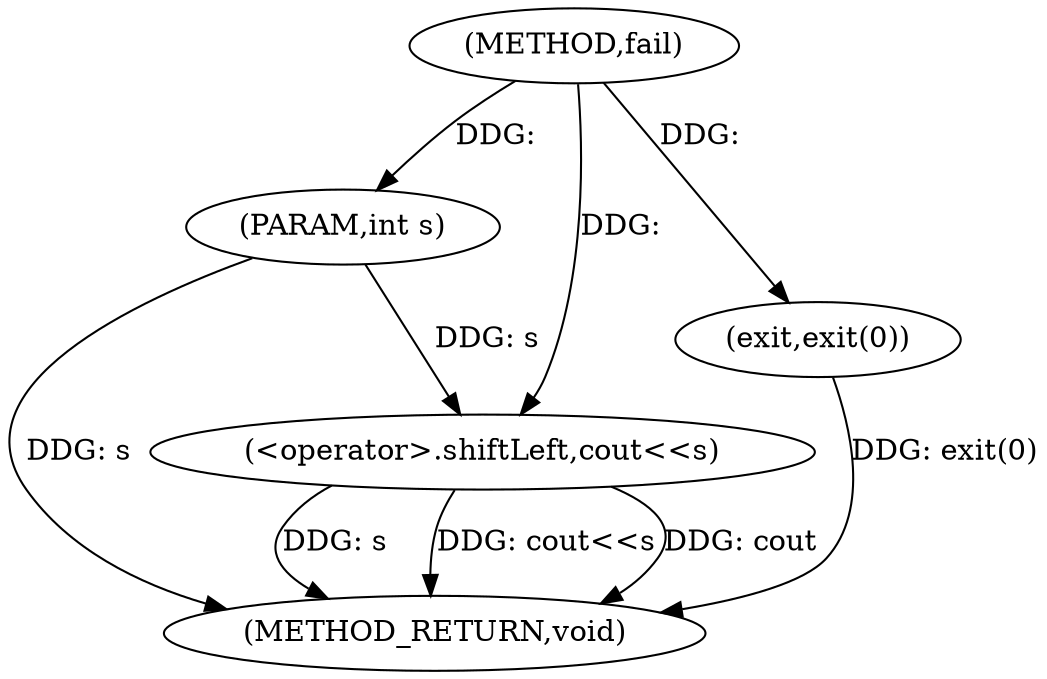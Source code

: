 digraph "fail" {  
"1000110" [label = "(METHOD,fail)" ]
"1000118" [label = "(METHOD_RETURN,void)" ]
"1000111" [label = "(PARAM,int s)" ]
"1000113" [label = "(<operator>.shiftLeft,cout<<s)" ]
"1000116" [label = "(exit,exit(0))" ]
  "1000111" -> "1000118"  [ label = "DDG: s"] 
  "1000113" -> "1000118"  [ label = "DDG: s"] 
  "1000113" -> "1000118"  [ label = "DDG: cout<<s"] 
  "1000116" -> "1000118"  [ label = "DDG: exit(0)"] 
  "1000113" -> "1000118"  [ label = "DDG: cout"] 
  "1000110" -> "1000111"  [ label = "DDG: "] 
  "1000110" -> "1000113"  [ label = "DDG: "] 
  "1000111" -> "1000113"  [ label = "DDG: s"] 
  "1000110" -> "1000116"  [ label = "DDG: "] 
}
